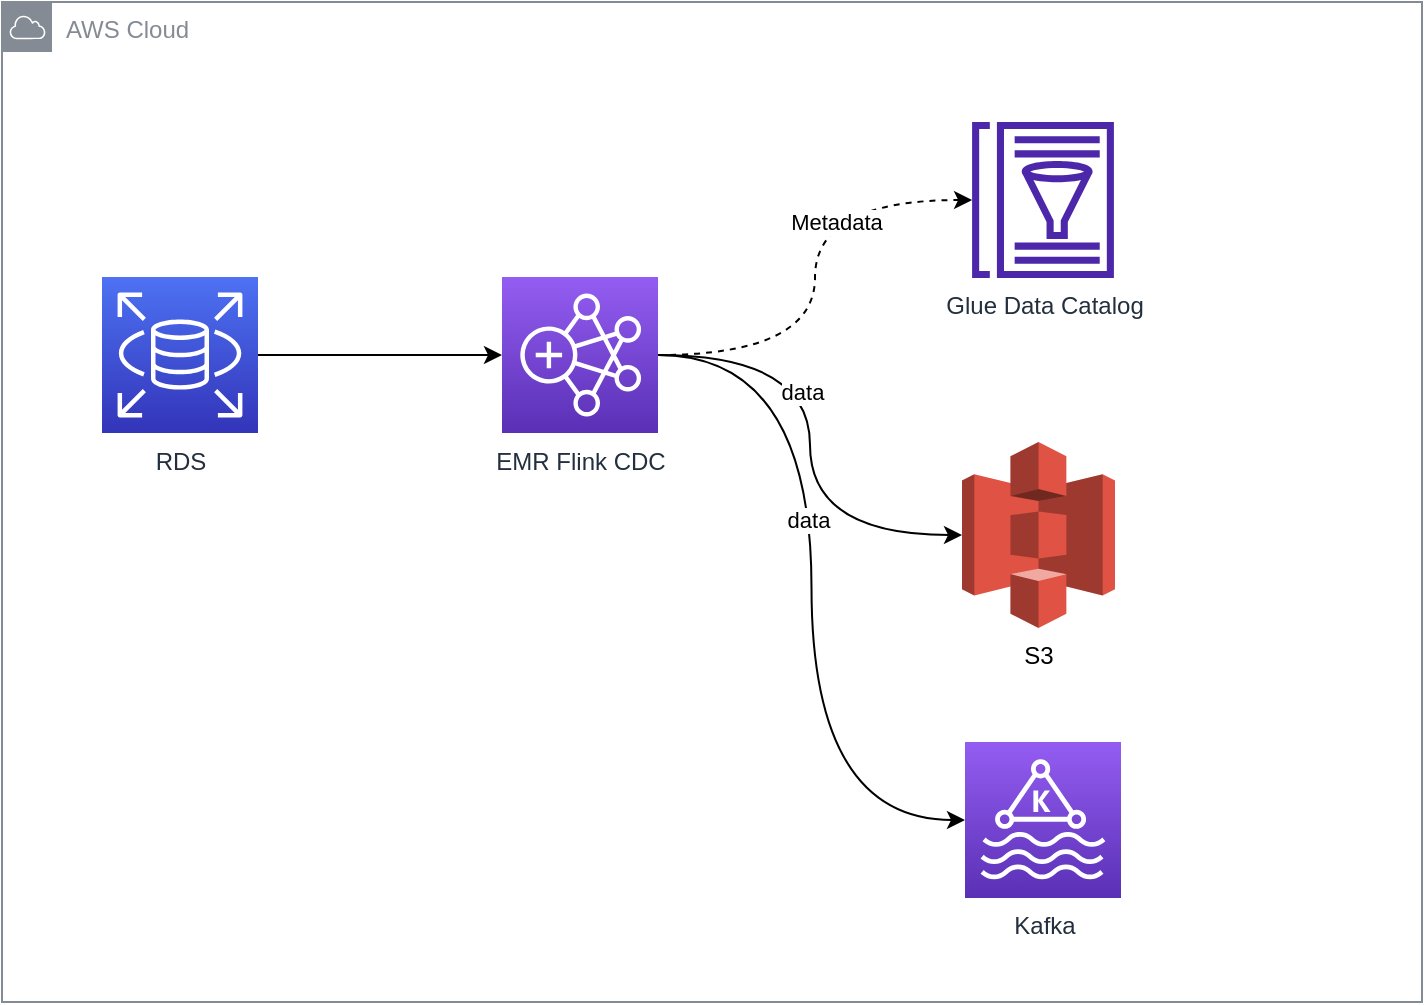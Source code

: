 <mxfile version="20.6.0" type="github">
  <diagram id="Cd5y1kNHd57_tZJnAyKG" name="Page-1">
    <mxGraphModel dx="1042" dy="507" grid="1" gridSize="10" guides="1" tooltips="1" connect="1" arrows="1" fold="1" page="1" pageScale="1" pageWidth="827" pageHeight="1169" math="0" shadow="0">
      <root>
        <mxCell id="0" />
        <mxCell id="1" parent="0" />
        <mxCell id="FE19WrhtxEeYcqXIJ0xn-2" value="AWS Cloud" style="sketch=0;outlineConnect=0;gradientColor=none;html=1;whiteSpace=wrap;fontSize=12;fontStyle=0;shape=mxgraph.aws4.group;grIcon=mxgraph.aws4.group_aws_cloud;strokeColor=#858B94;fillColor=none;verticalAlign=top;align=left;spacingLeft=30;fontColor=#858B94;dashed=0;" parent="1" vertex="1">
          <mxGeometry x="60" y="90" width="710" height="500" as="geometry" />
        </mxCell>
        <mxCell id="DkJPr1J9yXdr6lBRk-ze-1" value="Glue Data Catalog" style="sketch=0;outlineConnect=0;fontColor=#232F3E;gradientColor=none;fillColor=#4D27AA;strokeColor=none;dashed=0;verticalLabelPosition=bottom;verticalAlign=top;align=center;html=1;fontSize=12;fontStyle=0;aspect=fixed;pointerEvents=1;shape=mxgraph.aws4.glue_data_catalog;" parent="1" vertex="1">
          <mxGeometry x="544.5" y="150" width="72" height="78" as="geometry" />
        </mxCell>
        <mxCell id="nCzQVOr3wxltccUAzvmY-1" style="edgeStyle=orthogonalEdgeStyle;rounded=0;orthogonalLoop=1;jettySize=auto;html=1;exitX=1;exitY=0.5;exitDx=0;exitDy=0;exitPerimeter=0;" edge="1" parent="1" source="KQLKy6pS23xvt4txy2rW-2" target="KQLKy6pS23xvt4txy2rW-3">
          <mxGeometry relative="1" as="geometry" />
        </mxCell>
        <mxCell id="KQLKy6pS23xvt4txy2rW-2" value="RDS" style="sketch=0;points=[[0,0,0],[0.25,0,0],[0.5,0,0],[0.75,0,0],[1,0,0],[0,1,0],[0.25,1,0],[0.5,1,0],[0.75,1,0],[1,1,0],[0,0.25,0],[0,0.5,0],[0,0.75,0],[1,0.25,0],[1,0.5,0],[1,0.75,0]];outlineConnect=0;fontColor=#232F3E;gradientColor=#4D72F3;gradientDirection=north;fillColor=#3334B9;strokeColor=#ffffff;dashed=0;verticalLabelPosition=bottom;verticalAlign=top;align=center;html=1;fontSize=12;fontStyle=0;aspect=fixed;shape=mxgraph.aws4.resourceIcon;resIcon=mxgraph.aws4.rds;" parent="1" vertex="1">
          <mxGeometry x="110" y="227.5" width="78" height="78" as="geometry" />
        </mxCell>
        <mxCell id="nCzQVOr3wxltccUAzvmY-2" style="edgeStyle=orthogonalEdgeStyle;orthogonalLoop=1;jettySize=auto;html=1;strokeColor=default;curved=1;dashed=1;" edge="1" parent="1" source="KQLKy6pS23xvt4txy2rW-3" target="DkJPr1J9yXdr6lBRk-ze-1">
          <mxGeometry relative="1" as="geometry" />
        </mxCell>
        <mxCell id="nCzQVOr3wxltccUAzvmY-8" value="Metadata" style="edgeLabel;html=1;align=center;verticalAlign=middle;resizable=0;points=[];" vertex="1" connectable="0" parent="nCzQVOr3wxltccUAzvmY-2">
          <mxGeometry x="0.236" y="-9" relative="1" as="geometry">
            <mxPoint x="1" as="offset" />
          </mxGeometry>
        </mxCell>
        <mxCell id="nCzQVOr3wxltccUAzvmY-5" style="edgeStyle=orthogonalEdgeStyle;curved=1;orthogonalLoop=1;jettySize=auto;html=1;entryX=0;entryY=0.5;entryDx=0;entryDy=0;entryPerimeter=0;strokeColor=default;" edge="1" parent="1" source="KQLKy6pS23xvt4txy2rW-3" target="nCzQVOr3wxltccUAzvmY-3">
          <mxGeometry relative="1" as="geometry" />
        </mxCell>
        <mxCell id="nCzQVOr3wxltccUAzvmY-9" value="data" style="edgeLabel;html=1;align=center;verticalAlign=middle;resizable=0;points=[];" vertex="1" connectable="0" parent="nCzQVOr3wxltccUAzvmY-5">
          <mxGeometry x="-0.219" y="-4" relative="1" as="geometry">
            <mxPoint as="offset" />
          </mxGeometry>
        </mxCell>
        <mxCell id="nCzQVOr3wxltccUAzvmY-7" style="edgeStyle=orthogonalEdgeStyle;curved=1;orthogonalLoop=1;jettySize=auto;html=1;entryX=0;entryY=0.5;entryDx=0;entryDy=0;entryPerimeter=0;strokeColor=default;" edge="1" parent="1" source="KQLKy6pS23xvt4txy2rW-3" target="nCzQVOr3wxltccUAzvmY-6">
          <mxGeometry relative="1" as="geometry" />
        </mxCell>
        <mxCell id="nCzQVOr3wxltccUAzvmY-10" value="data" style="edgeLabel;html=1;align=center;verticalAlign=middle;resizable=0;points=[];" vertex="1" connectable="0" parent="nCzQVOr3wxltccUAzvmY-7">
          <mxGeometry x="-0.175" y="-2" relative="1" as="geometry">
            <mxPoint as="offset" />
          </mxGeometry>
        </mxCell>
        <mxCell id="KQLKy6pS23xvt4txy2rW-3" value="EMR Flink CDC" style="sketch=0;points=[[0,0,0],[0.25,0,0],[0.5,0,0],[0.75,0,0],[1,0,0],[0,1,0],[0.25,1,0],[0.5,1,0],[0.75,1,0],[1,1,0],[0,0.25,0],[0,0.5,0],[0,0.75,0],[1,0.25,0],[1,0.5,0],[1,0.75,0]];outlineConnect=0;fontColor=#232F3E;gradientColor=#945DF2;gradientDirection=north;fillColor=#5A30B5;strokeColor=#ffffff;dashed=0;verticalLabelPosition=bottom;verticalAlign=top;align=center;html=1;fontSize=12;fontStyle=0;aspect=fixed;shape=mxgraph.aws4.resourceIcon;resIcon=mxgraph.aws4.emr;" parent="1" vertex="1">
          <mxGeometry x="310" y="227.5" width="78" height="78" as="geometry" />
        </mxCell>
        <mxCell id="nCzQVOr3wxltccUAzvmY-3" value="S3" style="outlineConnect=0;dashed=0;verticalLabelPosition=bottom;verticalAlign=top;align=center;html=1;shape=mxgraph.aws3.s3;fillColor=#E05243;gradientColor=none;" vertex="1" parent="1">
          <mxGeometry x="540" y="310" width="76.5" height="93" as="geometry" />
        </mxCell>
        <mxCell id="nCzQVOr3wxltccUAzvmY-6" value="Kafka" style="sketch=0;points=[[0,0,0],[0.25,0,0],[0.5,0,0],[0.75,0,0],[1,0,0],[0,1,0],[0.25,1,0],[0.5,1,0],[0.75,1,0],[1,1,0],[0,0.25,0],[0,0.5,0],[0,0.75,0],[1,0.25,0],[1,0.5,0],[1,0.75,0]];outlineConnect=0;fontColor=#232F3E;gradientColor=#945DF2;gradientDirection=north;fillColor=#5A30B5;strokeColor=#ffffff;dashed=0;verticalLabelPosition=bottom;verticalAlign=top;align=center;html=1;fontSize=12;fontStyle=0;aspect=fixed;shape=mxgraph.aws4.resourceIcon;resIcon=mxgraph.aws4.managed_streaming_for_kafka;" vertex="1" parent="1">
          <mxGeometry x="541.5" y="460" width="78" height="78" as="geometry" />
        </mxCell>
      </root>
    </mxGraphModel>
  </diagram>
</mxfile>
